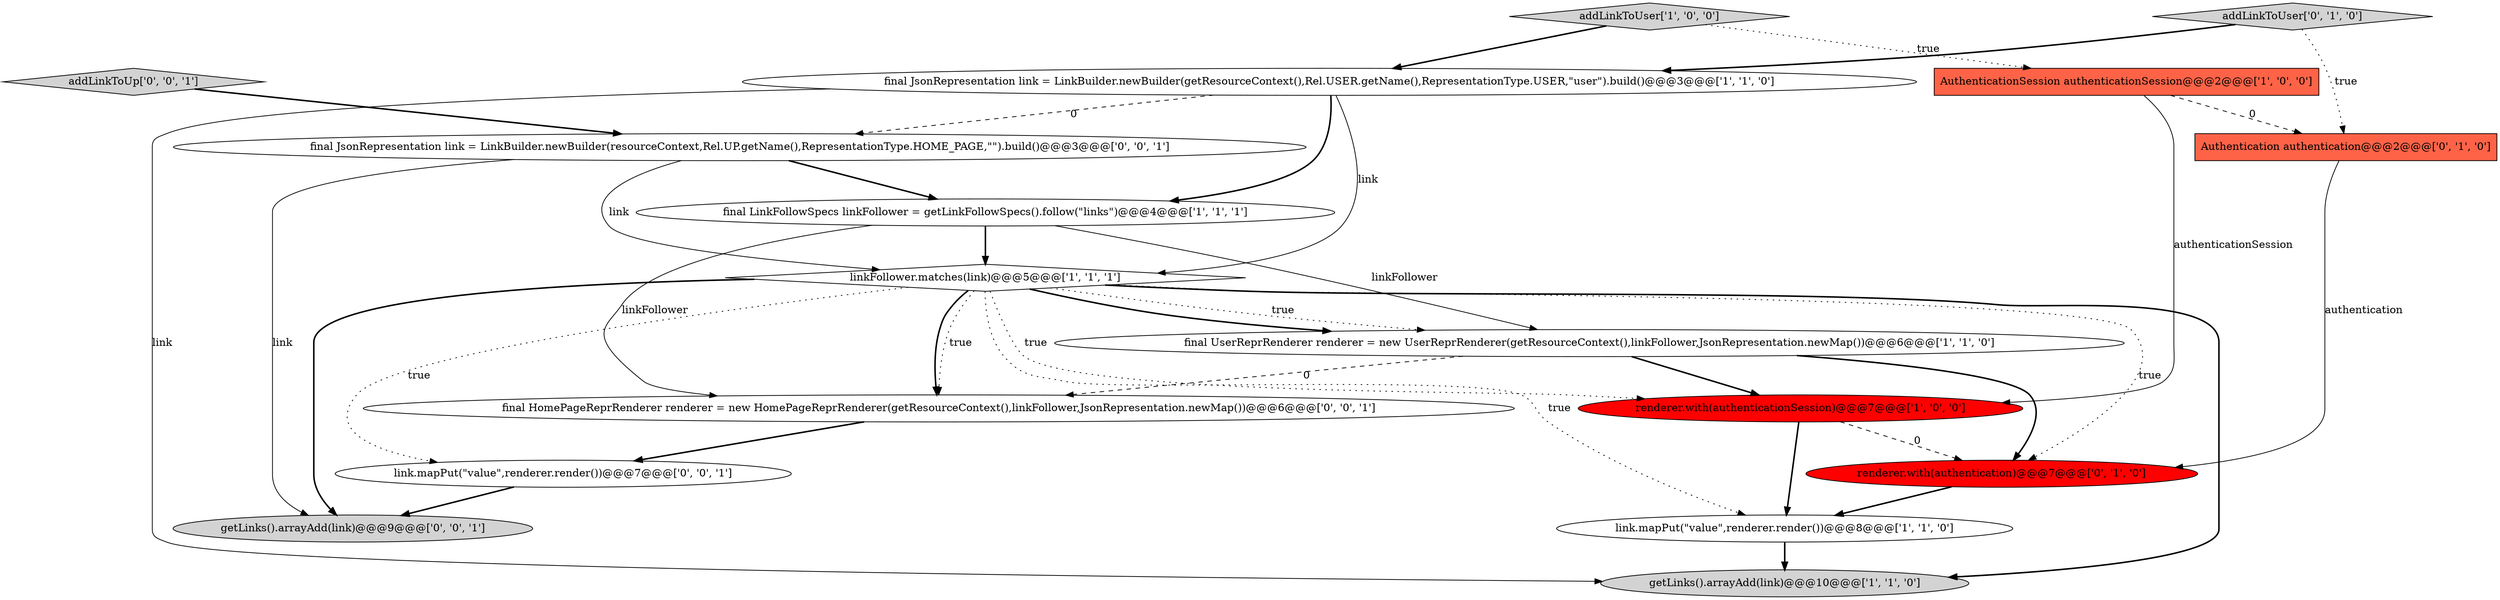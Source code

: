 digraph {
1 [style = filled, label = "AuthenticationSession authenticationSession@@@2@@@['1', '0', '0']", fillcolor = tomato, shape = box image = "AAA1AAABBB1BBB"];
2 [style = filled, label = "final LinkFollowSpecs linkFollower = getLinkFollowSpecs().follow(\"links\")@@@4@@@['1', '1', '1']", fillcolor = white, shape = ellipse image = "AAA0AAABBB1BBB"];
11 [style = filled, label = "addLinkToUser['0', '1', '0']", fillcolor = lightgray, shape = diamond image = "AAA0AAABBB2BBB"];
12 [style = filled, label = "link.mapPut(\"value\",renderer.render())@@@7@@@['0', '0', '1']", fillcolor = white, shape = ellipse image = "AAA0AAABBB3BBB"];
6 [style = filled, label = "link.mapPut(\"value\",renderer.render())@@@8@@@['1', '1', '0']", fillcolor = white, shape = ellipse image = "AAA0AAABBB1BBB"];
15 [style = filled, label = "addLinkToUp['0', '0', '1']", fillcolor = lightgray, shape = diamond image = "AAA0AAABBB3BBB"];
10 [style = filled, label = "Authentication authentication@@@2@@@['0', '1', '0']", fillcolor = tomato, shape = box image = "AAA1AAABBB2BBB"];
8 [style = filled, label = "final UserReprRenderer renderer = new UserReprRenderer(getResourceContext(),linkFollower,JsonRepresentation.newMap())@@@6@@@['1', '1', '0']", fillcolor = white, shape = ellipse image = "AAA0AAABBB1BBB"];
13 [style = filled, label = "final JsonRepresentation link = LinkBuilder.newBuilder(resourceContext,Rel.UP.getName(),RepresentationType.HOME_PAGE,\"\").build()@@@3@@@['0', '0', '1']", fillcolor = white, shape = ellipse image = "AAA0AAABBB3BBB"];
14 [style = filled, label = "getLinks().arrayAdd(link)@@@9@@@['0', '0', '1']", fillcolor = lightgray, shape = ellipse image = "AAA0AAABBB3BBB"];
9 [style = filled, label = "renderer.with(authentication)@@@7@@@['0', '1', '0']", fillcolor = red, shape = ellipse image = "AAA1AAABBB2BBB"];
0 [style = filled, label = "final JsonRepresentation link = LinkBuilder.newBuilder(getResourceContext(),Rel.USER.getName(),RepresentationType.USER,\"user\").build()@@@3@@@['1', '1', '0']", fillcolor = white, shape = ellipse image = "AAA0AAABBB1BBB"];
3 [style = filled, label = "addLinkToUser['1', '0', '0']", fillcolor = lightgray, shape = diamond image = "AAA0AAABBB1BBB"];
16 [style = filled, label = "final HomePageReprRenderer renderer = new HomePageReprRenderer(getResourceContext(),linkFollower,JsonRepresentation.newMap())@@@6@@@['0', '0', '1']", fillcolor = white, shape = ellipse image = "AAA0AAABBB3BBB"];
5 [style = filled, label = "renderer.with(authenticationSession)@@@7@@@['1', '0', '0']", fillcolor = red, shape = ellipse image = "AAA1AAABBB1BBB"];
4 [style = filled, label = "linkFollower.matches(link)@@@5@@@['1', '1', '1']", fillcolor = white, shape = diamond image = "AAA0AAABBB1BBB"];
7 [style = filled, label = "getLinks().arrayAdd(link)@@@10@@@['1', '1', '0']", fillcolor = lightgray, shape = ellipse image = "AAA0AAABBB1BBB"];
4->6 [style = dotted, label="true"];
4->5 [style = dotted, label="true"];
4->14 [style = bold, label=""];
15->13 [style = bold, label=""];
8->16 [style = dashed, label="0"];
0->4 [style = solid, label="link"];
11->10 [style = dotted, label="true"];
0->2 [style = bold, label=""];
13->14 [style = solid, label="link"];
4->8 [style = dotted, label="true"];
5->9 [style = dashed, label="0"];
2->8 [style = solid, label="linkFollower"];
1->10 [style = dashed, label="0"];
2->4 [style = bold, label=""];
4->7 [style = bold, label=""];
3->0 [style = bold, label=""];
9->6 [style = bold, label=""];
11->0 [style = bold, label=""];
5->6 [style = bold, label=""];
8->5 [style = bold, label=""];
0->13 [style = dashed, label="0"];
0->7 [style = solid, label="link"];
13->4 [style = solid, label="link"];
8->9 [style = bold, label=""];
12->14 [style = bold, label=""];
4->8 [style = bold, label=""];
4->16 [style = dotted, label="true"];
10->9 [style = solid, label="authentication"];
2->16 [style = solid, label="linkFollower"];
6->7 [style = bold, label=""];
4->9 [style = dotted, label="true"];
4->12 [style = dotted, label="true"];
1->5 [style = solid, label="authenticationSession"];
16->12 [style = bold, label=""];
3->1 [style = dotted, label="true"];
4->16 [style = bold, label=""];
13->2 [style = bold, label=""];
}
